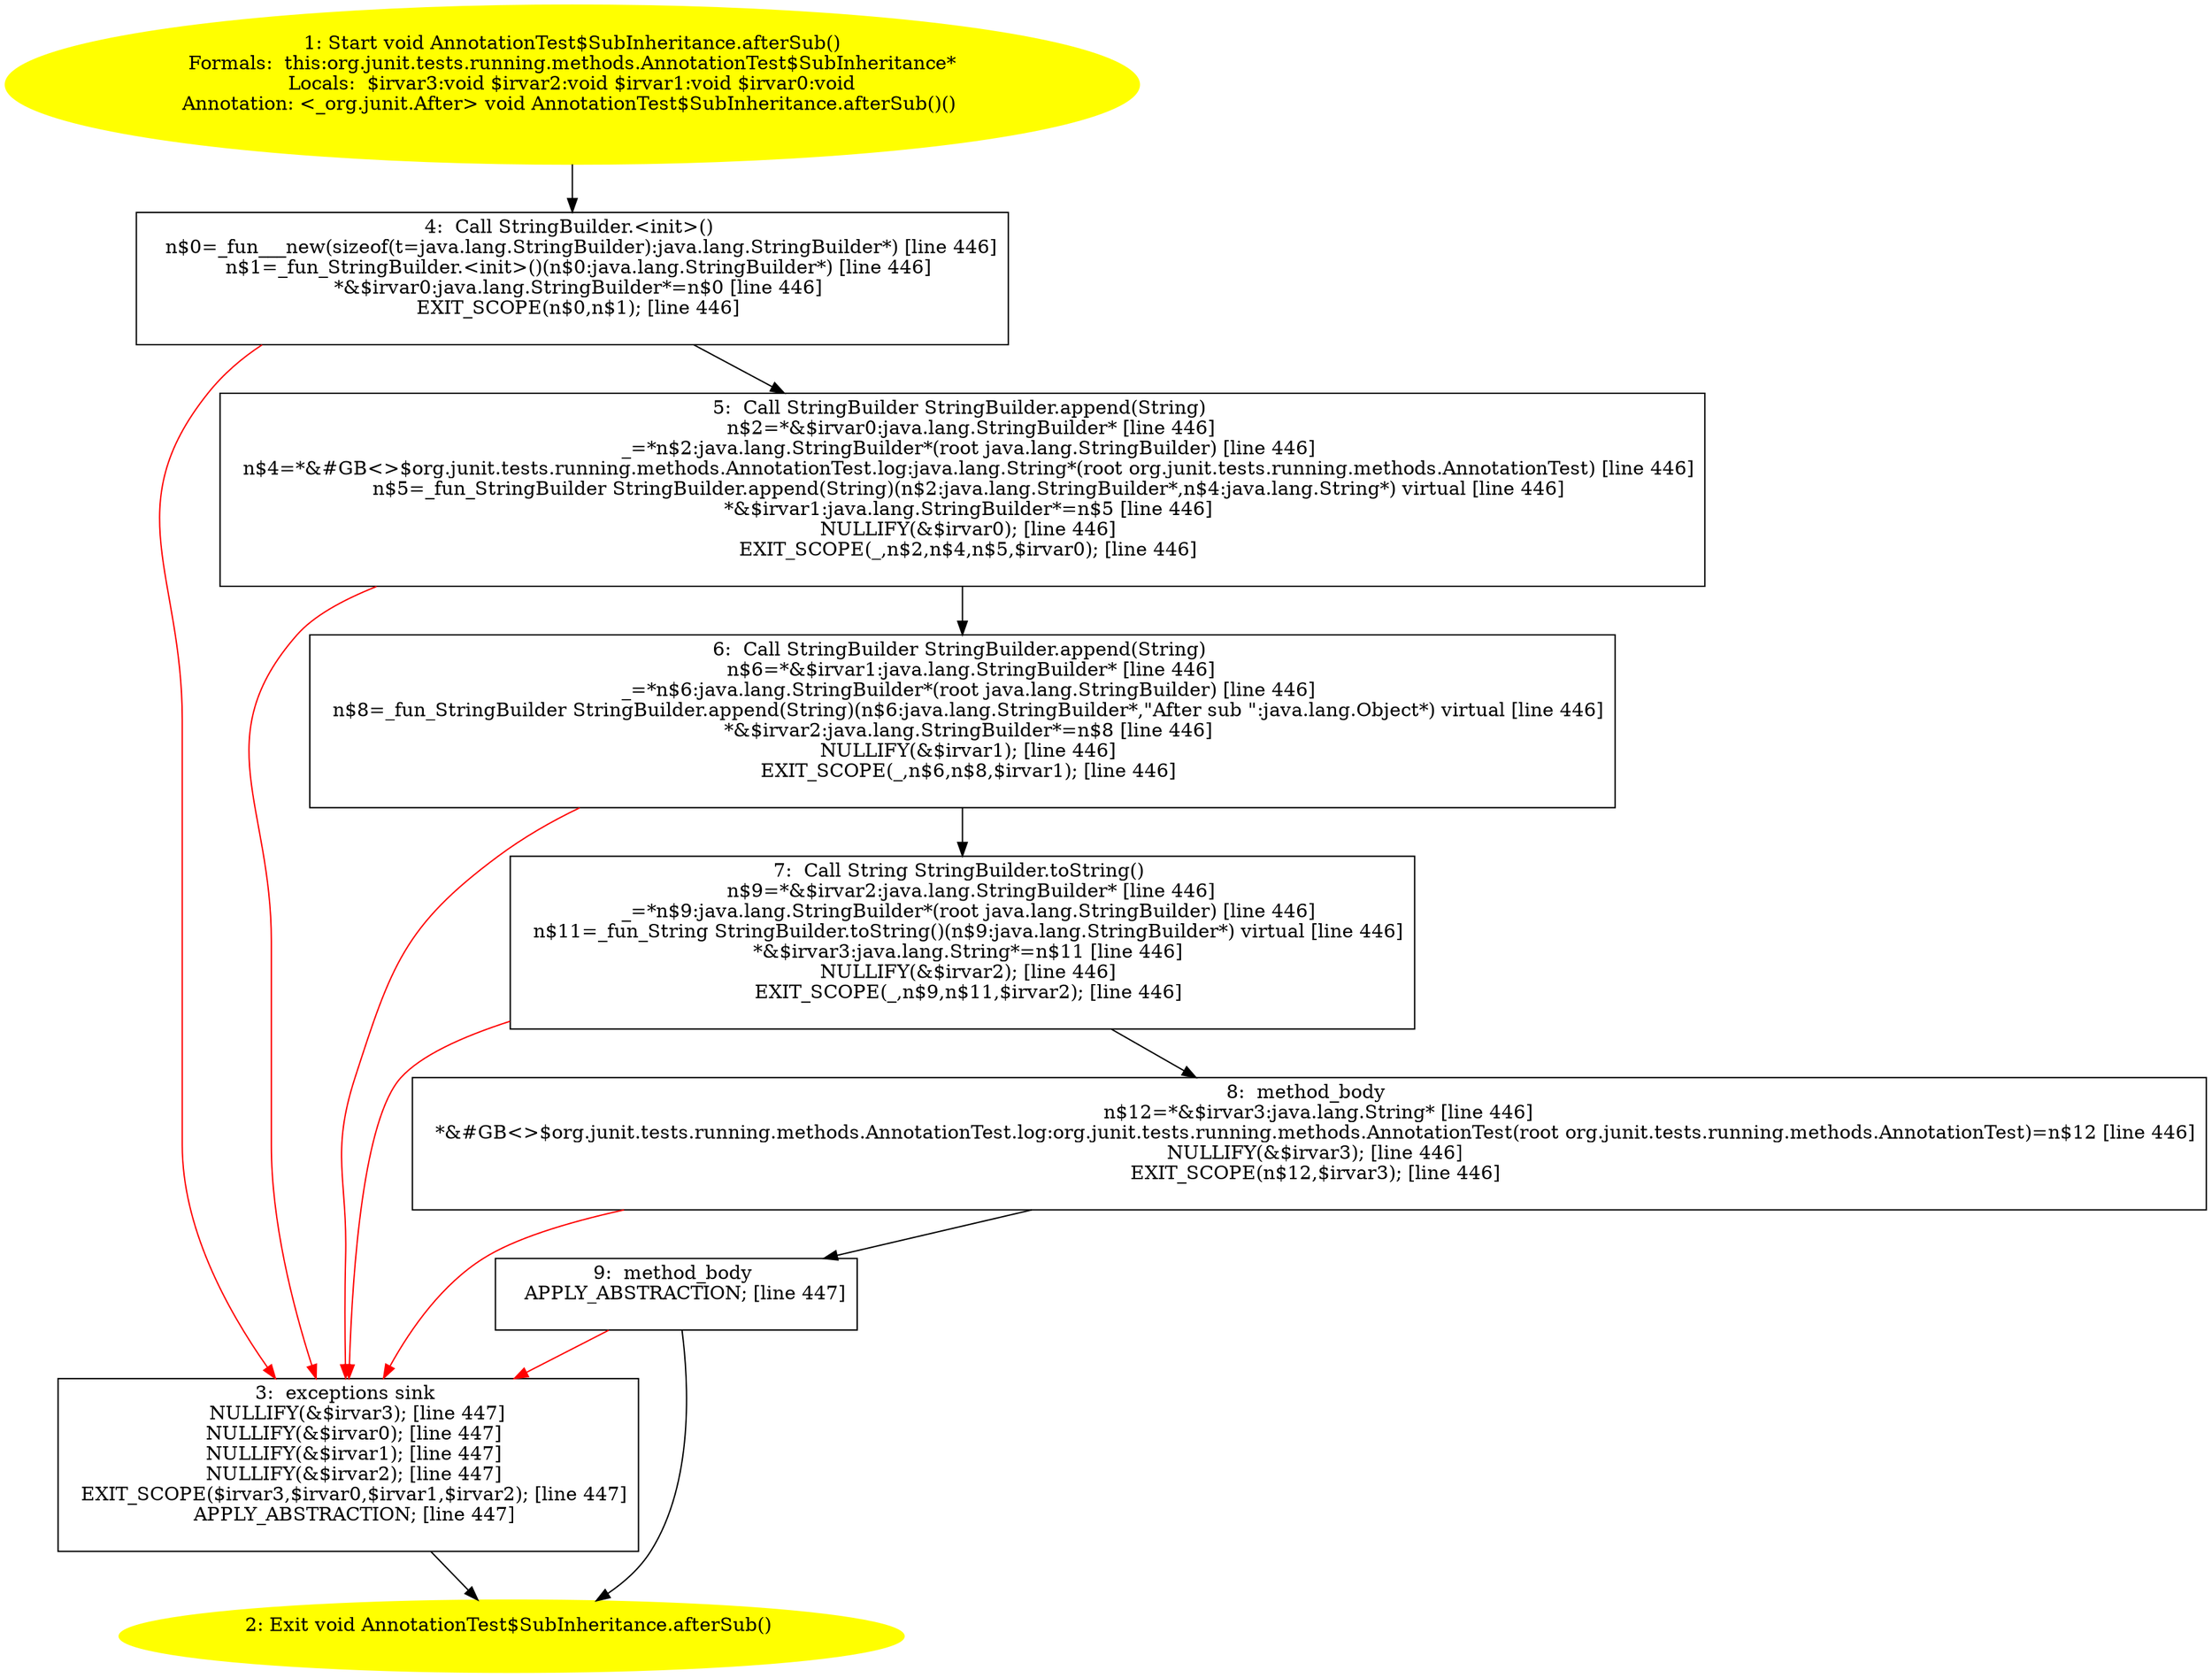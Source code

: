 /* @generated */
digraph cfg {
"org.junit.tests.running.methods.AnnotationTest$SubInheritance.afterSub():void.4cbfcd752b9fbcfb4edcd08a632b1300_1" [label="1: Start void AnnotationTest$SubInheritance.afterSub()\nFormals:  this:org.junit.tests.running.methods.AnnotationTest$SubInheritance*\nLocals:  $irvar3:void $irvar2:void $irvar1:void $irvar0:void\nAnnotation: <_org.junit.After> void AnnotationTest$SubInheritance.afterSub()() \n  " color=yellow style=filled]
	

	 "org.junit.tests.running.methods.AnnotationTest$SubInheritance.afterSub():void.4cbfcd752b9fbcfb4edcd08a632b1300_1" -> "org.junit.tests.running.methods.AnnotationTest$SubInheritance.afterSub():void.4cbfcd752b9fbcfb4edcd08a632b1300_4" ;
"org.junit.tests.running.methods.AnnotationTest$SubInheritance.afterSub():void.4cbfcd752b9fbcfb4edcd08a632b1300_2" [label="2: Exit void AnnotationTest$SubInheritance.afterSub() \n  " color=yellow style=filled]
	

"org.junit.tests.running.methods.AnnotationTest$SubInheritance.afterSub():void.4cbfcd752b9fbcfb4edcd08a632b1300_3" [label="3:  exceptions sink \n   NULLIFY(&$irvar3); [line 447]\n  NULLIFY(&$irvar0); [line 447]\n  NULLIFY(&$irvar1); [line 447]\n  NULLIFY(&$irvar2); [line 447]\n  EXIT_SCOPE($irvar3,$irvar0,$irvar1,$irvar2); [line 447]\n  APPLY_ABSTRACTION; [line 447]\n " shape="box"]
	

	 "org.junit.tests.running.methods.AnnotationTest$SubInheritance.afterSub():void.4cbfcd752b9fbcfb4edcd08a632b1300_3" -> "org.junit.tests.running.methods.AnnotationTest$SubInheritance.afterSub():void.4cbfcd752b9fbcfb4edcd08a632b1300_2" ;
"org.junit.tests.running.methods.AnnotationTest$SubInheritance.afterSub():void.4cbfcd752b9fbcfb4edcd08a632b1300_4" [label="4:  Call StringBuilder.<init>() \n   n$0=_fun___new(sizeof(t=java.lang.StringBuilder):java.lang.StringBuilder*) [line 446]\n  n$1=_fun_StringBuilder.<init>()(n$0:java.lang.StringBuilder*) [line 446]\n  *&$irvar0:java.lang.StringBuilder*=n$0 [line 446]\n  EXIT_SCOPE(n$0,n$1); [line 446]\n " shape="box"]
	

	 "org.junit.tests.running.methods.AnnotationTest$SubInheritance.afterSub():void.4cbfcd752b9fbcfb4edcd08a632b1300_4" -> "org.junit.tests.running.methods.AnnotationTest$SubInheritance.afterSub():void.4cbfcd752b9fbcfb4edcd08a632b1300_5" ;
	 "org.junit.tests.running.methods.AnnotationTest$SubInheritance.afterSub():void.4cbfcd752b9fbcfb4edcd08a632b1300_4" -> "org.junit.tests.running.methods.AnnotationTest$SubInheritance.afterSub():void.4cbfcd752b9fbcfb4edcd08a632b1300_3" [color="red" ];
"org.junit.tests.running.methods.AnnotationTest$SubInheritance.afterSub():void.4cbfcd752b9fbcfb4edcd08a632b1300_5" [label="5:  Call StringBuilder StringBuilder.append(String) \n   n$2=*&$irvar0:java.lang.StringBuilder* [line 446]\n  _=*n$2:java.lang.StringBuilder*(root java.lang.StringBuilder) [line 446]\n  n$4=*&#GB<>$org.junit.tests.running.methods.AnnotationTest.log:java.lang.String*(root org.junit.tests.running.methods.AnnotationTest) [line 446]\n  n$5=_fun_StringBuilder StringBuilder.append(String)(n$2:java.lang.StringBuilder*,n$4:java.lang.String*) virtual [line 446]\n  *&$irvar1:java.lang.StringBuilder*=n$5 [line 446]\n  NULLIFY(&$irvar0); [line 446]\n  EXIT_SCOPE(_,n$2,n$4,n$5,$irvar0); [line 446]\n " shape="box"]
	

	 "org.junit.tests.running.methods.AnnotationTest$SubInheritance.afterSub():void.4cbfcd752b9fbcfb4edcd08a632b1300_5" -> "org.junit.tests.running.methods.AnnotationTest$SubInheritance.afterSub():void.4cbfcd752b9fbcfb4edcd08a632b1300_6" ;
	 "org.junit.tests.running.methods.AnnotationTest$SubInheritance.afterSub():void.4cbfcd752b9fbcfb4edcd08a632b1300_5" -> "org.junit.tests.running.methods.AnnotationTest$SubInheritance.afterSub():void.4cbfcd752b9fbcfb4edcd08a632b1300_3" [color="red" ];
"org.junit.tests.running.methods.AnnotationTest$SubInheritance.afterSub():void.4cbfcd752b9fbcfb4edcd08a632b1300_6" [label="6:  Call StringBuilder StringBuilder.append(String) \n   n$6=*&$irvar1:java.lang.StringBuilder* [line 446]\n  _=*n$6:java.lang.StringBuilder*(root java.lang.StringBuilder) [line 446]\n  n$8=_fun_StringBuilder StringBuilder.append(String)(n$6:java.lang.StringBuilder*,\"After sub \":java.lang.Object*) virtual [line 446]\n  *&$irvar2:java.lang.StringBuilder*=n$8 [line 446]\n  NULLIFY(&$irvar1); [line 446]\n  EXIT_SCOPE(_,n$6,n$8,$irvar1); [line 446]\n " shape="box"]
	

	 "org.junit.tests.running.methods.AnnotationTest$SubInheritance.afterSub():void.4cbfcd752b9fbcfb4edcd08a632b1300_6" -> "org.junit.tests.running.methods.AnnotationTest$SubInheritance.afterSub():void.4cbfcd752b9fbcfb4edcd08a632b1300_7" ;
	 "org.junit.tests.running.methods.AnnotationTest$SubInheritance.afterSub():void.4cbfcd752b9fbcfb4edcd08a632b1300_6" -> "org.junit.tests.running.methods.AnnotationTest$SubInheritance.afterSub():void.4cbfcd752b9fbcfb4edcd08a632b1300_3" [color="red" ];
"org.junit.tests.running.methods.AnnotationTest$SubInheritance.afterSub():void.4cbfcd752b9fbcfb4edcd08a632b1300_7" [label="7:  Call String StringBuilder.toString() \n   n$9=*&$irvar2:java.lang.StringBuilder* [line 446]\n  _=*n$9:java.lang.StringBuilder*(root java.lang.StringBuilder) [line 446]\n  n$11=_fun_String StringBuilder.toString()(n$9:java.lang.StringBuilder*) virtual [line 446]\n  *&$irvar3:java.lang.String*=n$11 [line 446]\n  NULLIFY(&$irvar2); [line 446]\n  EXIT_SCOPE(_,n$9,n$11,$irvar2); [line 446]\n " shape="box"]
	

	 "org.junit.tests.running.methods.AnnotationTest$SubInheritance.afterSub():void.4cbfcd752b9fbcfb4edcd08a632b1300_7" -> "org.junit.tests.running.methods.AnnotationTest$SubInheritance.afterSub():void.4cbfcd752b9fbcfb4edcd08a632b1300_8" ;
	 "org.junit.tests.running.methods.AnnotationTest$SubInheritance.afterSub():void.4cbfcd752b9fbcfb4edcd08a632b1300_7" -> "org.junit.tests.running.methods.AnnotationTest$SubInheritance.afterSub():void.4cbfcd752b9fbcfb4edcd08a632b1300_3" [color="red" ];
"org.junit.tests.running.methods.AnnotationTest$SubInheritance.afterSub():void.4cbfcd752b9fbcfb4edcd08a632b1300_8" [label="8:  method_body \n   n$12=*&$irvar3:java.lang.String* [line 446]\n  *&#GB<>$org.junit.tests.running.methods.AnnotationTest.log:org.junit.tests.running.methods.AnnotationTest(root org.junit.tests.running.methods.AnnotationTest)=n$12 [line 446]\n  NULLIFY(&$irvar3); [line 446]\n  EXIT_SCOPE(n$12,$irvar3); [line 446]\n " shape="box"]
	

	 "org.junit.tests.running.methods.AnnotationTest$SubInheritance.afterSub():void.4cbfcd752b9fbcfb4edcd08a632b1300_8" -> "org.junit.tests.running.methods.AnnotationTest$SubInheritance.afterSub():void.4cbfcd752b9fbcfb4edcd08a632b1300_9" ;
	 "org.junit.tests.running.methods.AnnotationTest$SubInheritance.afterSub():void.4cbfcd752b9fbcfb4edcd08a632b1300_8" -> "org.junit.tests.running.methods.AnnotationTest$SubInheritance.afterSub():void.4cbfcd752b9fbcfb4edcd08a632b1300_3" [color="red" ];
"org.junit.tests.running.methods.AnnotationTest$SubInheritance.afterSub():void.4cbfcd752b9fbcfb4edcd08a632b1300_9" [label="9:  method_body \n   APPLY_ABSTRACTION; [line 447]\n " shape="box"]
	

	 "org.junit.tests.running.methods.AnnotationTest$SubInheritance.afterSub():void.4cbfcd752b9fbcfb4edcd08a632b1300_9" -> "org.junit.tests.running.methods.AnnotationTest$SubInheritance.afterSub():void.4cbfcd752b9fbcfb4edcd08a632b1300_2" ;
	 "org.junit.tests.running.methods.AnnotationTest$SubInheritance.afterSub():void.4cbfcd752b9fbcfb4edcd08a632b1300_9" -> "org.junit.tests.running.methods.AnnotationTest$SubInheritance.afterSub():void.4cbfcd752b9fbcfb4edcd08a632b1300_3" [color="red" ];
}
